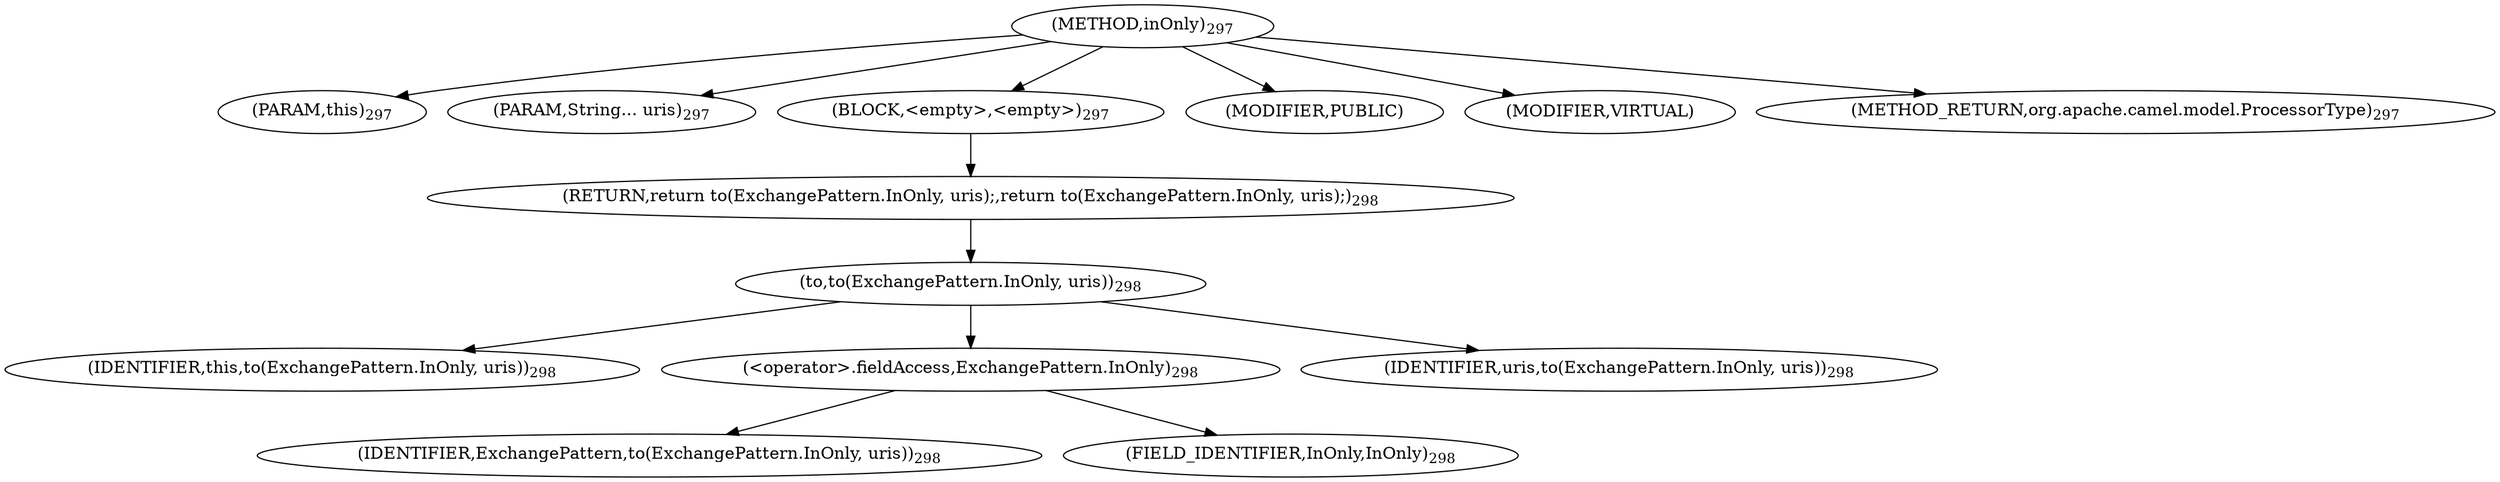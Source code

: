 digraph "inOnly" {  
"1114" [label = <(METHOD,inOnly)<SUB>297</SUB>> ]
"53" [label = <(PARAM,this)<SUB>297</SUB>> ]
"1115" [label = <(PARAM,String... uris)<SUB>297</SUB>> ]
"1116" [label = <(BLOCK,&lt;empty&gt;,&lt;empty&gt;)<SUB>297</SUB>> ]
"1117" [label = <(RETURN,return to(ExchangePattern.InOnly, uris);,return to(ExchangePattern.InOnly, uris);)<SUB>298</SUB>> ]
"1118" [label = <(to,to(ExchangePattern.InOnly, uris))<SUB>298</SUB>> ]
"52" [label = <(IDENTIFIER,this,to(ExchangePattern.InOnly, uris))<SUB>298</SUB>> ]
"1119" [label = <(&lt;operator&gt;.fieldAccess,ExchangePattern.InOnly)<SUB>298</SUB>> ]
"1120" [label = <(IDENTIFIER,ExchangePattern,to(ExchangePattern.InOnly, uris))<SUB>298</SUB>> ]
"1121" [label = <(FIELD_IDENTIFIER,InOnly,InOnly)<SUB>298</SUB>> ]
"1122" [label = <(IDENTIFIER,uris,to(ExchangePattern.InOnly, uris))<SUB>298</SUB>> ]
"1123" [label = <(MODIFIER,PUBLIC)> ]
"1124" [label = <(MODIFIER,VIRTUAL)> ]
"1125" [label = <(METHOD_RETURN,org.apache.camel.model.ProcessorType)<SUB>297</SUB>> ]
  "1114" -> "53" 
  "1114" -> "1115" 
  "1114" -> "1116" 
  "1114" -> "1123" 
  "1114" -> "1124" 
  "1114" -> "1125" 
  "1116" -> "1117" 
  "1117" -> "1118" 
  "1118" -> "52" 
  "1118" -> "1119" 
  "1118" -> "1122" 
  "1119" -> "1120" 
  "1119" -> "1121" 
}
